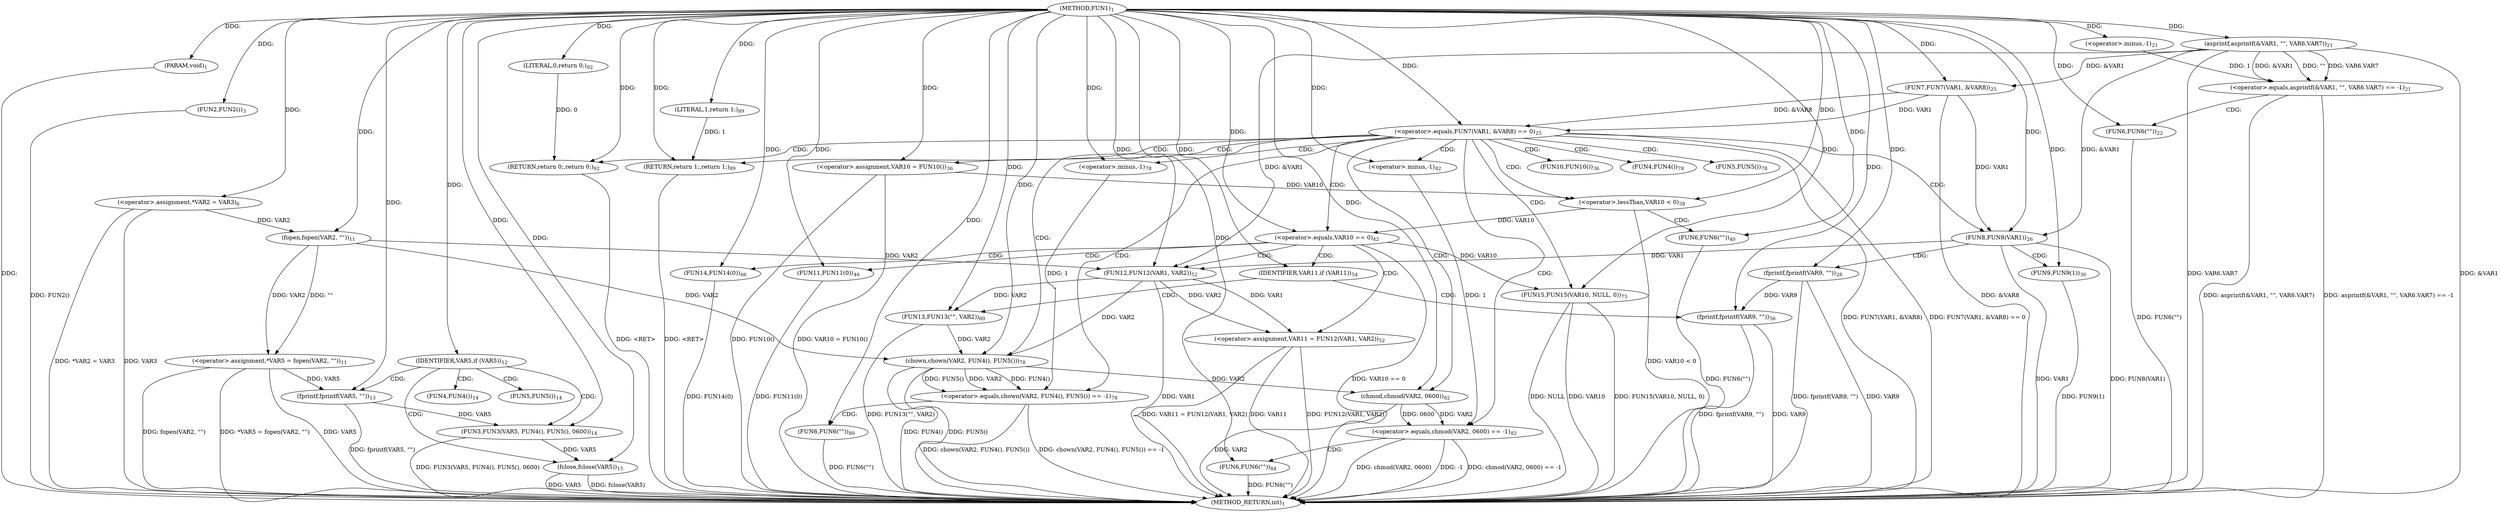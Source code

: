 digraph "FUN1" {  
"8" [label = <(METHOD,FUN1)<SUB>1</SUB>> ]
"134" [label = <(METHOD_RETURN,int)<SUB>1</SUB>> ]
"9" [label = <(PARAM,void)<SUB>1</SUB>> ]
"11" [label = <(FUN2,FUN2())<SUB>3</SUB>> ]
"14" [label = <(&lt;operator&gt;.assignment,*VAR2 = VAR3)<SUB>6</SUB>> ]
"18" [label = <(&lt;operator&gt;.assignment,*VAR5 = fopen(VAR2, &quot;&quot;))<SUB>11</SUB>> ]
"132" [label = <(RETURN,return 0;,return 0;)<SUB>92</SUB>> ]
"24" [label = <(IDENTIFIER,VAR5,if (VAR5))<SUB>12</SUB>> ]
"37" [label = <(&lt;operator&gt;.equals,asprintf(&amp;VAR1, &quot;&quot;, VAR6.VAR7) == -1)<SUB>21</SUB>> ]
"52" [label = <(&lt;operator&gt;.equals,FUN7(VAR1, &amp;VAR8) == 0)<SUB>25</SUB>> ]
"133" [label = <(LITERAL,0,return 0;)<SUB>92</SUB>> ]
"20" [label = <(fopen,fopen(VAR2, &quot;&quot;))<SUB>11</SUB>> ]
"26" [label = <(fprintf,fprintf(VAR5, &quot;&quot;))<SUB>13</SUB>> ]
"29" [label = <(FUN3,FUN3(VAR5, FUN4(), FUN5(), 0600))<SUB>14</SUB>> ]
"34" [label = <(fclose,fclose(VAR5))<SUB>15</SUB>> ]
"48" [label = <(FUN6,FUN6(&quot;&quot;))<SUB>22</SUB>> ]
"69" [label = <(&lt;operator&gt;.assignment,VAR10 = FUN10())<SUB>36</SUB>> ]
"105" [label = <(FUN15,FUN15(VAR10, NULL, 0))<SUB>75</SUB>> ]
"130" [label = <(RETURN,return 1;,return 1;)<SUB>89</SUB>> ]
"38" [label = <(asprintf,asprintf(&amp;VAR1, &quot;&quot;, VAR6.VAR7))<SUB>21</SUB>> ]
"45" [label = <(&lt;operator&gt;.minus,-1)<SUB>21</SUB>> ]
"53" [label = <(FUN7,FUN7(VAR1, &amp;VAR8))<SUB>25</SUB>> ]
"60" [label = <(FUN8,FUN8(VAR1))<SUB>26</SUB>> ]
"73" [label = <(&lt;operator&gt;.lessThan,VAR10 &lt; 0)<SUB>38</SUB>> ]
"80" [label = <(&lt;operator&gt;.equals,VAR10 == 0)<SUB>42</SUB>> ]
"110" [label = <(&lt;operator&gt;.equals,chown(VAR2, FUN4(), FUN5()) == -1)<SUB>78</SUB>> ]
"121" [label = <(&lt;operator&gt;.equals,chmod(VAR2, 0600) == -1)<SUB>82</SUB>> ]
"131" [label = <(LITERAL,1,return 1;)<SUB>89</SUB>> ]
"63" [label = <(fprintf,fprintf(VAR9, &quot;&quot;))<SUB>28</SUB>> ]
"66" [label = <(FUN9,FUN9(1))<SUB>30</SUB>> ]
"77" [label = <(FUN6,FUN6(&quot;&quot;))<SUB>40</SUB>> ]
"84" [label = <(FUN11,FUN11(0))<SUB>46</SUB>> ]
"87" [label = <(&lt;operator&gt;.assignment,VAR11 = FUN12(VAR1, VAR2))<SUB>52</SUB>> ]
"103" [label = <(FUN14,FUN14(0))<SUB>66</SUB>> ]
"118" [label = <(FUN6,FUN6(&quot;&quot;))<SUB>80</SUB>> ]
"128" [label = <(FUN6,FUN6(&quot;&quot;))<SUB>84</SUB>> ]
"93" [label = <(IDENTIFIER,VAR11,if (VAR11))<SUB>54</SUB>> ]
"111" [label = <(chown,chown(VAR2, FUN4(), FUN5()))<SUB>78</SUB>> ]
"115" [label = <(&lt;operator&gt;.minus,-1)<SUB>78</SUB>> ]
"122" [label = <(chmod,chmod(VAR2, 0600))<SUB>82</SUB>> ]
"125" [label = <(&lt;operator&gt;.minus,-1)<SUB>82</SUB>> ]
"89" [label = <(FUN12,FUN12(VAR1, VAR2))<SUB>52</SUB>> ]
"95" [label = <(fprintf,fprintf(VAR9, &quot;&quot;))<SUB>56</SUB>> ]
"100" [label = <(FUN13,FUN13(&quot;&quot;, VAR2))<SUB>60</SUB>> ]
"31" [label = <(FUN4,FUN4())<SUB>14</SUB>> ]
"32" [label = <(FUN5,FUN5())<SUB>14</SUB>> ]
"71" [label = <(FUN10,FUN10())<SUB>36</SUB>> ]
"113" [label = <(FUN4,FUN4())<SUB>78</SUB>> ]
"114" [label = <(FUN5,FUN5())<SUB>78</SUB>> ]
  "130" -> "134"  [ label = "DDG: &lt;RET&gt;"] 
  "132" -> "134"  [ label = "DDG: &lt;RET&gt;"] 
  "9" -> "134"  [ label = "DDG: "] 
  "11" -> "134"  [ label = "DDG: FUN2()"] 
  "14" -> "134"  [ label = "DDG: *VAR2 = VAR3"] 
  "18" -> "134"  [ label = "DDG: VAR5"] 
  "18" -> "134"  [ label = "DDG: fopen(VAR2, &quot;&quot;)"] 
  "18" -> "134"  [ label = "DDG: *VAR5 = fopen(VAR2, &quot;&quot;)"] 
  "26" -> "134"  [ label = "DDG: fprintf(VAR5, &quot;&quot;)"] 
  "29" -> "134"  [ label = "DDG: FUN3(VAR5, FUN4(), FUN5(), 0600)"] 
  "34" -> "134"  [ label = "DDG: VAR5"] 
  "34" -> "134"  [ label = "DDG: fclose(VAR5)"] 
  "38" -> "134"  [ label = "DDG: &amp;VAR1"] 
  "38" -> "134"  [ label = "DDG: VAR6.VAR7"] 
  "37" -> "134"  [ label = "DDG: asprintf(&amp;VAR1, &quot;&quot;, VAR6.VAR7)"] 
  "37" -> "134"  [ label = "DDG: asprintf(&amp;VAR1, &quot;&quot;, VAR6.VAR7) == -1"] 
  "48" -> "134"  [ label = "DDG: FUN6(&quot;&quot;)"] 
  "53" -> "134"  [ label = "DDG: &amp;VAR8"] 
  "52" -> "134"  [ label = "DDG: FUN7(VAR1, &amp;VAR8)"] 
  "52" -> "134"  [ label = "DDG: FUN7(VAR1, &amp;VAR8) == 0"] 
  "60" -> "134"  [ label = "DDG: VAR1"] 
  "60" -> "134"  [ label = "DDG: FUN8(VAR1)"] 
  "63" -> "134"  [ label = "DDG: VAR9"] 
  "63" -> "134"  [ label = "DDG: fprintf(VAR9, &quot;&quot;)"] 
  "66" -> "134"  [ label = "DDG: FUN9(1)"] 
  "69" -> "134"  [ label = "DDG: FUN10()"] 
  "69" -> "134"  [ label = "DDG: VAR10 = FUN10()"] 
  "73" -> "134"  [ label = "DDG: VAR10 &lt; 0"] 
  "77" -> "134"  [ label = "DDG: FUN6(&quot;&quot;)"] 
  "80" -> "134"  [ label = "DDG: VAR10 == 0"] 
  "84" -> "134"  [ label = "DDG: FUN11(0)"] 
  "87" -> "134"  [ label = "DDG: VAR11"] 
  "89" -> "134"  [ label = "DDG: VAR1"] 
  "87" -> "134"  [ label = "DDG: FUN12(VAR1, VAR2)"] 
  "87" -> "134"  [ label = "DDG: VAR11 = FUN12(VAR1, VAR2)"] 
  "100" -> "134"  [ label = "DDG: FUN13(&quot;&quot;, VAR2)"] 
  "95" -> "134"  [ label = "DDG: VAR9"] 
  "95" -> "134"  [ label = "DDG: fprintf(VAR9, &quot;&quot;)"] 
  "103" -> "134"  [ label = "DDG: FUN14(0)"] 
  "105" -> "134"  [ label = "DDG: VAR10"] 
  "105" -> "134"  [ label = "DDG: FUN15(VAR10, NULL, 0)"] 
  "111" -> "134"  [ label = "DDG: FUN4()"] 
  "111" -> "134"  [ label = "DDG: FUN5()"] 
  "110" -> "134"  [ label = "DDG: chown(VAR2, FUN4(), FUN5())"] 
  "110" -> "134"  [ label = "DDG: chown(VAR2, FUN4(), FUN5()) == -1"] 
  "118" -> "134"  [ label = "DDG: FUN6(&quot;&quot;)"] 
  "122" -> "134"  [ label = "DDG: VAR2"] 
  "121" -> "134"  [ label = "DDG: chmod(VAR2, 0600)"] 
  "121" -> "134"  [ label = "DDG: -1"] 
  "121" -> "134"  [ label = "DDG: chmod(VAR2, 0600) == -1"] 
  "128" -> "134"  [ label = "DDG: FUN6(&quot;&quot;)"] 
  "105" -> "134"  [ label = "DDG: NULL"] 
  "14" -> "134"  [ label = "DDG: VAR3"] 
  "8" -> "9"  [ label = "DDG: "] 
  "8" -> "11"  [ label = "DDG: "] 
  "8" -> "14"  [ label = "DDG: "] 
  "20" -> "18"  [ label = "DDG: VAR2"] 
  "20" -> "18"  [ label = "DDG: &quot;&quot;"] 
  "133" -> "132"  [ label = "DDG: 0"] 
  "8" -> "132"  [ label = "DDG: "] 
  "8" -> "24"  [ label = "DDG: "] 
  "8" -> "133"  [ label = "DDG: "] 
  "14" -> "20"  [ label = "DDG: VAR2"] 
  "8" -> "20"  [ label = "DDG: "] 
  "38" -> "37"  [ label = "DDG: &amp;VAR1"] 
  "38" -> "37"  [ label = "DDG: &quot;&quot;"] 
  "38" -> "37"  [ label = "DDG: VAR6.VAR7"] 
  "45" -> "37"  [ label = "DDG: 1"] 
  "53" -> "52"  [ label = "DDG: VAR1"] 
  "53" -> "52"  [ label = "DDG: &amp;VAR8"] 
  "8" -> "52"  [ label = "DDG: "] 
  "8" -> "69"  [ label = "DDG: "] 
  "131" -> "130"  [ label = "DDG: 1"] 
  "8" -> "130"  [ label = "DDG: "] 
  "18" -> "26"  [ label = "DDG: VAR5"] 
  "8" -> "26"  [ label = "DDG: "] 
  "26" -> "29"  [ label = "DDG: VAR5"] 
  "8" -> "29"  [ label = "DDG: "] 
  "29" -> "34"  [ label = "DDG: VAR5"] 
  "8" -> "34"  [ label = "DDG: "] 
  "8" -> "38"  [ label = "DDG: "] 
  "8" -> "45"  [ label = "DDG: "] 
  "8" -> "48"  [ label = "DDG: "] 
  "38" -> "53"  [ label = "DDG: &amp;VAR1"] 
  "8" -> "53"  [ label = "DDG: "] 
  "80" -> "105"  [ label = "DDG: VAR10"] 
  "8" -> "105"  [ label = "DDG: "] 
  "8" -> "131"  [ label = "DDG: "] 
  "38" -> "60"  [ label = "DDG: &amp;VAR1"] 
  "53" -> "60"  [ label = "DDG: VAR1"] 
  "8" -> "60"  [ label = "DDG: "] 
  "69" -> "73"  [ label = "DDG: VAR10"] 
  "8" -> "73"  [ label = "DDG: "] 
  "73" -> "80"  [ label = "DDG: VAR10"] 
  "8" -> "80"  [ label = "DDG: "] 
  "89" -> "87"  [ label = "DDG: VAR1"] 
  "89" -> "87"  [ label = "DDG: VAR2"] 
  "111" -> "110"  [ label = "DDG: VAR2"] 
  "111" -> "110"  [ label = "DDG: FUN4()"] 
  "111" -> "110"  [ label = "DDG: FUN5()"] 
  "115" -> "110"  [ label = "DDG: 1"] 
  "122" -> "121"  [ label = "DDG: VAR2"] 
  "122" -> "121"  [ label = "DDG: 0600"] 
  "125" -> "121"  [ label = "DDG: 1"] 
  "8" -> "63"  [ label = "DDG: "] 
  "8" -> "66"  [ label = "DDG: "] 
  "8" -> "77"  [ label = "DDG: "] 
  "8" -> "84"  [ label = "DDG: "] 
  "8" -> "93"  [ label = "DDG: "] 
  "8" -> "103"  [ label = "DDG: "] 
  "20" -> "111"  [ label = "DDG: VAR2"] 
  "89" -> "111"  [ label = "DDG: VAR2"] 
  "100" -> "111"  [ label = "DDG: VAR2"] 
  "8" -> "111"  [ label = "DDG: "] 
  "8" -> "115"  [ label = "DDG: "] 
  "8" -> "118"  [ label = "DDG: "] 
  "111" -> "122"  [ label = "DDG: VAR2"] 
  "8" -> "122"  [ label = "DDG: "] 
  "8" -> "125"  [ label = "DDG: "] 
  "8" -> "128"  [ label = "DDG: "] 
  "38" -> "89"  [ label = "DDG: &amp;VAR1"] 
  "60" -> "89"  [ label = "DDG: VAR1"] 
  "8" -> "89"  [ label = "DDG: "] 
  "20" -> "89"  [ label = "DDG: VAR2"] 
  "63" -> "95"  [ label = "DDG: VAR9"] 
  "8" -> "95"  [ label = "DDG: "] 
  "8" -> "100"  [ label = "DDG: "] 
  "89" -> "100"  [ label = "DDG: VAR2"] 
  "24" -> "34"  [ label = "CDG: "] 
  "24" -> "32"  [ label = "CDG: "] 
  "24" -> "26"  [ label = "CDG: "] 
  "24" -> "29"  [ label = "CDG: "] 
  "24" -> "31"  [ label = "CDG: "] 
  "37" -> "48"  [ label = "CDG: "] 
  "52" -> "115"  [ label = "CDG: "] 
  "52" -> "60"  [ label = "CDG: "] 
  "52" -> "73"  [ label = "CDG: "] 
  "52" -> "113"  [ label = "CDG: "] 
  "52" -> "122"  [ label = "CDG: "] 
  "52" -> "114"  [ label = "CDG: "] 
  "52" -> "69"  [ label = "CDG: "] 
  "52" -> "132"  [ label = "CDG: "] 
  "52" -> "121"  [ label = "CDG: "] 
  "52" -> "80"  [ label = "CDG: "] 
  "52" -> "71"  [ label = "CDG: "] 
  "52" -> "105"  [ label = "CDG: "] 
  "52" -> "130"  [ label = "CDG: "] 
  "52" -> "110"  [ label = "CDG: "] 
  "52" -> "125"  [ label = "CDG: "] 
  "52" -> "111"  [ label = "CDG: "] 
  "60" -> "66"  [ label = "CDG: "] 
  "60" -> "63"  [ label = "CDG: "] 
  "73" -> "77"  [ label = "CDG: "] 
  "80" -> "89"  [ label = "CDG: "] 
  "80" -> "84"  [ label = "CDG: "] 
  "80" -> "103"  [ label = "CDG: "] 
  "80" -> "87"  [ label = "CDG: "] 
  "80" -> "93"  [ label = "CDG: "] 
  "110" -> "118"  [ label = "CDG: "] 
  "121" -> "128"  [ label = "CDG: "] 
  "93" -> "95"  [ label = "CDG: "] 
  "93" -> "100"  [ label = "CDG: "] 
}
